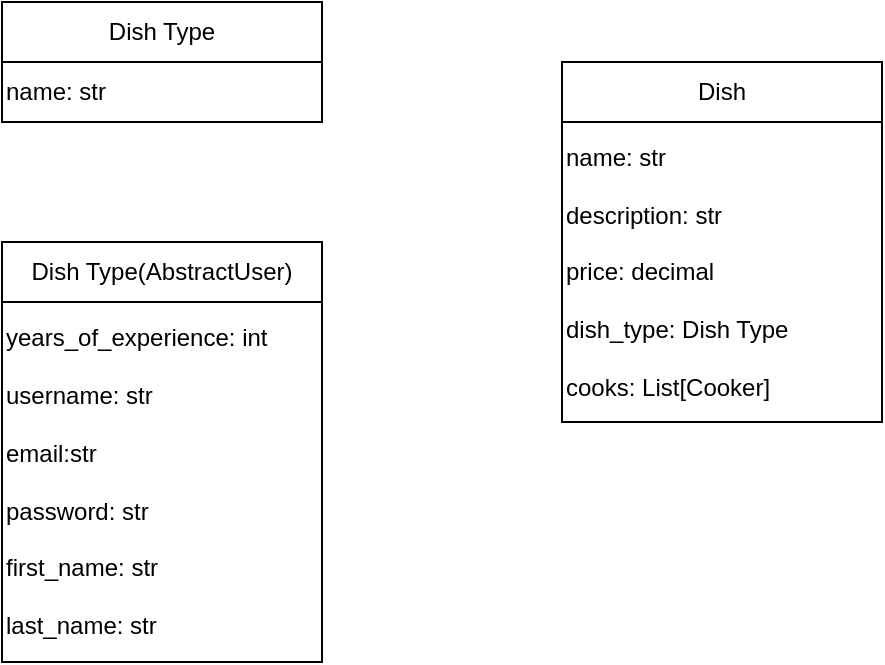 <mxfile version="24.7.8">
  <diagram name="Сторінка-1" id="VVyqE6_BLdAGbNSNkJPC">
    <mxGraphModel dx="1050" dy="527" grid="1" gridSize="10" guides="1" tooltips="1" connect="1" arrows="1" fold="1" page="1" pageScale="1" pageWidth="827" pageHeight="1169" math="0" shadow="0">
      <root>
        <mxCell id="0" />
        <mxCell id="1" parent="0" />
        <mxCell id="Plr_9-6lBCZlybrwxbKE-1" value="Dish Type" style="rounded=0;whiteSpace=wrap;html=1;" vertex="1" parent="1">
          <mxGeometry x="160" y="130" width="160" height="30" as="geometry" />
        </mxCell>
        <mxCell id="Plr_9-6lBCZlybrwxbKE-2" value="name: str" style="rounded=0;whiteSpace=wrap;html=1;align=left;" vertex="1" parent="1">
          <mxGeometry x="160" y="160" width="160" height="30" as="geometry" />
        </mxCell>
        <mxCell id="Plr_9-6lBCZlybrwxbKE-3" value="years_of_experience: int&lt;div&gt;&lt;br&gt;&lt;/div&gt;&lt;div&gt;username: str&lt;/div&gt;&lt;div&gt;&lt;br&gt;&lt;/div&gt;&lt;div&gt;email:str&lt;/div&gt;&lt;div&gt;&lt;br&gt;&lt;/div&gt;&lt;div&gt;password: str&lt;br&gt;&lt;br&gt;first_name: str&lt;/div&gt;&lt;div&gt;&lt;br&gt;&lt;/div&gt;&lt;div&gt;last_name: str&lt;/div&gt;" style="rounded=0;whiteSpace=wrap;html=1;align=left;" vertex="1" parent="1">
          <mxGeometry x="160" y="280" width="160" height="180" as="geometry" />
        </mxCell>
        <mxCell id="Plr_9-6lBCZlybrwxbKE-4" value="Dish Type(AbstractUser)" style="rounded=0;whiteSpace=wrap;html=1;" vertex="1" parent="1">
          <mxGeometry x="160" y="250" width="160" height="30" as="geometry" />
        </mxCell>
        <mxCell id="Plr_9-6lBCZlybrwxbKE-5" value="name: str&lt;div&gt;&lt;br&gt;&lt;/div&gt;&lt;div&gt;description: str&lt;/div&gt;&lt;div&gt;&lt;br&gt;&lt;/div&gt;&lt;div&gt;price: decimal&lt;/div&gt;&lt;div&gt;&lt;br&gt;&lt;/div&gt;&lt;div&gt;dish_type: Dish Type&lt;/div&gt;&lt;div&gt;&lt;br&gt;&lt;/div&gt;&lt;div&gt;cooks: List[Cooker]&lt;/div&gt;" style="rounded=0;whiteSpace=wrap;html=1;align=left;" vertex="1" parent="1">
          <mxGeometry x="440" y="190" width="160" height="150" as="geometry" />
        </mxCell>
        <mxCell id="Plr_9-6lBCZlybrwxbKE-6" value="Dish" style="rounded=0;whiteSpace=wrap;html=1;" vertex="1" parent="1">
          <mxGeometry x="440" y="160" width="160" height="30" as="geometry" />
        </mxCell>
      </root>
    </mxGraphModel>
  </diagram>
</mxfile>
